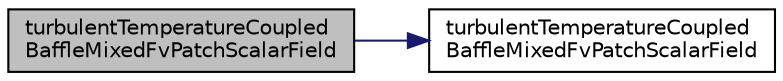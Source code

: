 digraph "turbulentTemperatureCoupledBaffleMixedFvPatchScalarField"
{
  bgcolor="transparent";
  edge [fontname="Helvetica",fontsize="10",labelfontname="Helvetica",labelfontsize="10"];
  node [fontname="Helvetica",fontsize="10",shape=record];
  rankdir="LR";
  Node308 [label="turbulentTemperatureCoupled\lBaffleMixedFvPatchScalarField",height=0.2,width=0.4,color="black", fillcolor="grey75", style="filled", fontcolor="black"];
  Node308 -> Node309 [color="midnightblue",fontsize="10",style="solid",fontname="Helvetica"];
  Node309 [label="turbulentTemperatureCoupled\lBaffleMixedFvPatchScalarField",height=0.2,width=0.4,color="black",URL="$a32021.html#aab50c8a7998e565c96c5a26cc23632fe",tooltip="Construct from patch and internal field. "];
}
